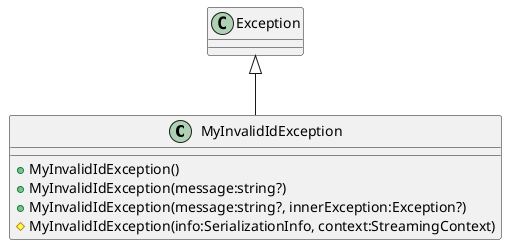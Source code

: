 @startuml
class MyInvalidIdException {
    + MyInvalidIdException()
    + MyInvalidIdException(message:string?)
    + MyInvalidIdException(message:string?, innerException:Exception?)
    # MyInvalidIdException(info:SerializationInfo, context:StreamingContext)
}
Exception <|-- MyInvalidIdException
@enduml
